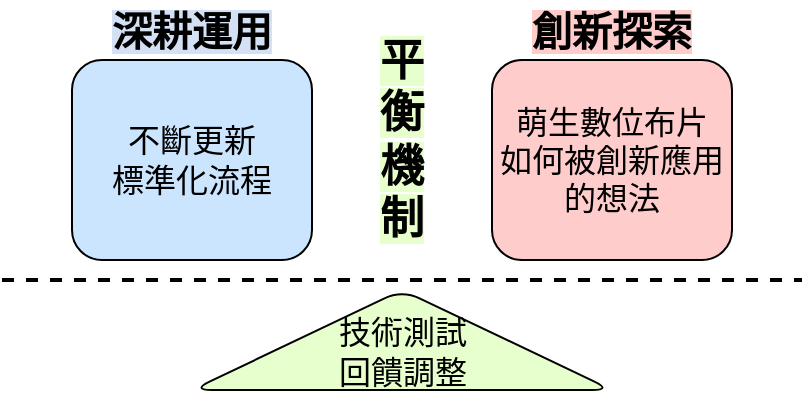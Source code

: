 <mxfile version="27.0.6">
  <diagram name="第1頁" id="_MaqUpJ7oEheKCF0Ef28">
    <mxGraphModel dx="805" dy="650" grid="1" gridSize="10" guides="1" tooltips="1" connect="1" arrows="1" fold="1" page="1" pageScale="1" pageWidth="1169" pageHeight="827" math="0" shadow="0">
      <root>
        <mxCell id="0" />
        <mxCell id="1" parent="0" />
        <mxCell id="VXFmxYhwd_XNbxnLM9Wa-7" value="" style="triangle;whiteSpace=wrap;html=1;rounded=1;rotation=-90;fillColor=#E6FFCC;" parent="1" vertex="1">
          <mxGeometry x="335" y="295" width="50" height="210" as="geometry" />
        </mxCell>
        <mxCell id="VXFmxYhwd_XNbxnLM9Wa-5" value="" style="endArrow=none;dashed=1;html=1;rounded=0;strokeWidth=2;strokeColor=default;" parent="1" edge="1">
          <mxGeometry width="50" height="50" relative="1" as="geometry">
            <mxPoint x="160" y="370" as="sourcePoint" />
            <mxPoint x="560" y="370" as="targetPoint" />
          </mxGeometry>
        </mxCell>
        <mxCell id="VXFmxYhwd_XNbxnLM9Wa-26" value="&lt;span style=&quot;font-family: 標楷體; font-size: 16px;&quot;&gt;不斷更新&lt;br&gt;&lt;/span&gt;&lt;font face=&quot;標楷體&quot;&gt;&lt;span style=&quot;font-size: 16px;&quot;&gt;標準化流程&lt;/span&gt;&lt;/font&gt;" style="rounded=1;whiteSpace=wrap;html=1;fillColor=#CCE5FF;" parent="1" vertex="1">
          <mxGeometry x="195" y="260" width="120" height="100" as="geometry" />
        </mxCell>
        <mxCell id="VXFmxYhwd_XNbxnLM9Wa-27" value="&lt;font style=&quot;font-size: 16px;&quot; face=&quot;標楷體&quot;&gt;萌生數位布片&lt;br&gt;如何被創新應用的想法&lt;/font&gt;" style="rounded=1;whiteSpace=wrap;html=1;fillColor=#FFCCCC;" parent="1" vertex="1">
          <mxGeometry x="405" y="260" width="120" height="100" as="geometry" />
        </mxCell>
        <mxCell id="VXFmxYhwd_XNbxnLM9Wa-34" value="&lt;font style=&quot;font-size: 20px; background-color: rgb(212, 225, 245);&quot; face=&quot;標楷體&quot;&gt;&lt;b&gt;深耕運用&lt;/b&gt;&lt;/font&gt;" style="text;html=1;align=center;verticalAlign=middle;whiteSpace=wrap;rounded=0;" parent="1" vertex="1">
          <mxGeometry x="210" y="230" width="90" height="30" as="geometry" />
        </mxCell>
        <mxCell id="VXFmxYhwd_XNbxnLM9Wa-36" value="&lt;font style=&quot;font-size: 20px; background-color: rgb(255, 204, 204);&quot; face=&quot;標楷體&quot;&gt;&lt;b&gt;創新探索&lt;/b&gt;&lt;/font&gt;" style="text;html=1;align=center;verticalAlign=middle;whiteSpace=wrap;rounded=0;" parent="1" vertex="1">
          <mxGeometry x="420" y="230" width="90" height="30" as="geometry" />
        </mxCell>
        <mxCell id="VXFmxYhwd_XNbxnLM9Wa-30" value="&lt;font style=&quot;font-size: 22px; background-color: rgb(230, 255, 204);&quot; face=&quot;標楷體&quot;&gt;&lt;b&gt;平衡機制&lt;/b&gt;&lt;/font&gt;" style="text;html=1;align=center;verticalAlign=middle;whiteSpace=wrap;rounded=0;" parent="1" vertex="1">
          <mxGeometry x="350" y="287.143" width="20" height="25.714" as="geometry" />
        </mxCell>
        <mxCell id="O1jYIusFtQCa2vRuLjXF-1" value="&lt;p data-pm-slice=&quot;1 1 []&quot;&gt;&lt;font face=&quot;標楷體&quot;&gt;&lt;span style=&quot;font-size: 16px;&quot;&gt;技術測試&lt;br&gt;回饋調整&lt;/span&gt;&lt;/font&gt;&lt;/p&gt;" style="text;strokeColor=none;align=center;fillColor=none;html=1;verticalAlign=middle;whiteSpace=wrap;rounded=0;" vertex="1" parent="1">
          <mxGeometry x="302.5" y="391" width="115" height="30" as="geometry" />
        </mxCell>
      </root>
    </mxGraphModel>
  </diagram>
</mxfile>
